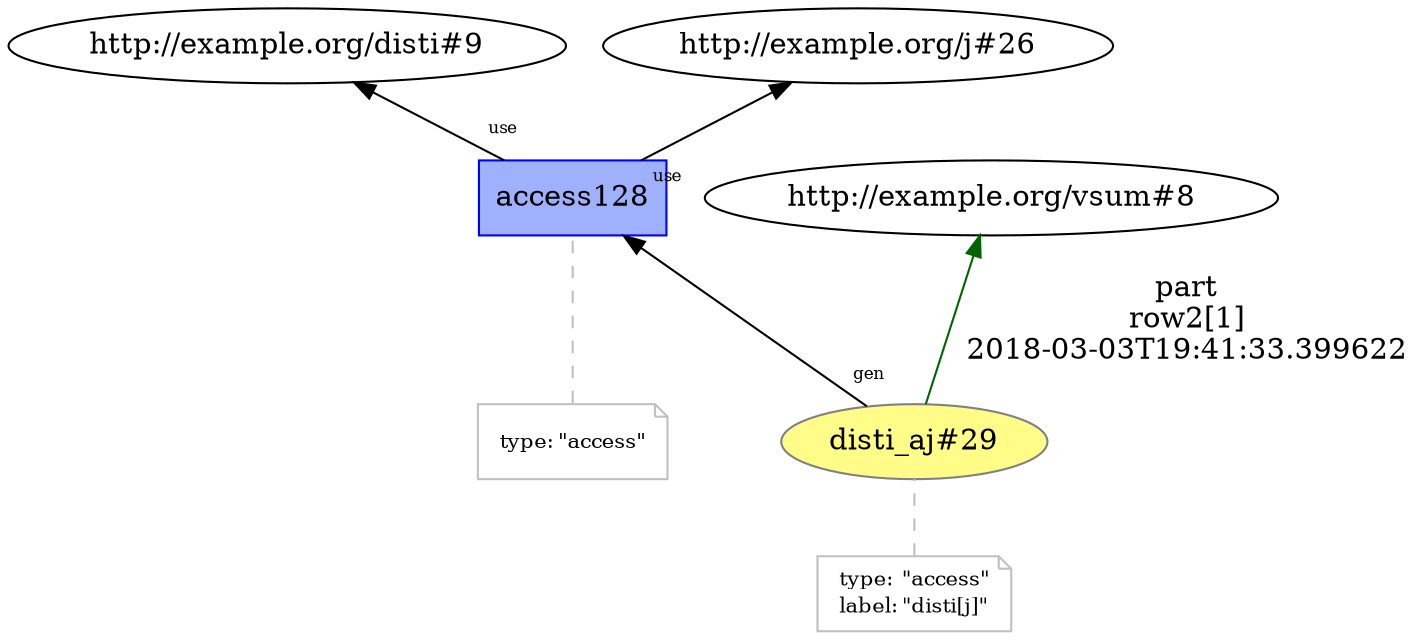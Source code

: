 digraph "PROV" { size="16,12"; rankdir="BT";
"http://example.org/disti_aj#29" [fillcolor="#FFFC87",color="#808080",style="filled",label="disti_aj#29",URL="http://example.org/disti_aj#29"]
"-attrs0" [color="gray",shape="note",fontsize="10",fontcolor="black",label=<<TABLE cellpadding="0" border="0">
	<TR>
	    <TD align="left">type:</TD>
	    <TD align="left">&quot;access&quot;</TD>
	</TR>
	<TR>
	    <TD align="left">label:</TD>
	    <TD align="left">&quot;disti[j]&quot;</TD>
	</TR>
</TABLE>>]
"-attrs0" -> "http://example.org/disti_aj#29" [color="gray",style="dashed",arrowhead="none"]
"http://example.org/disti_aj#29" -> "http://example.org/vsum#8" [labelfontsize="8",labeldistance="1.5",color="darkgreen",labelangle="60.0",rotation="20",label="part
row2[1]
2018-03-03T19:41:33.399622"]
"http://example.org/access128" [fillcolor="#9FB1FC",color="#0000FF",shape="polygon",sides="4",style="filled",label="access128",URL="http://example.org/access128"]
"-attrs1" [color="gray",shape="note",fontsize="10",fontcolor="black",label=<<TABLE cellpadding="0" border="0">
	<TR>
	    <TD align="left">type:</TD>
	    <TD align="left">&quot;access&quot;</TD>
	</TR>
</TABLE>>]
"-attrs1" -> "http://example.org/access128" [color="gray",style="dashed",arrowhead="none"]
"http://example.org/access128" -> "http://example.org/disti#9" [labelfontsize="8",labeldistance="1.5",labelangle="60.0",rotation="20",taillabel="use"]
"http://example.org/access128" -> "http://example.org/j#26" [labelfontsize="8",labeldistance="1.5",labelangle="60.0",rotation="20",taillabel="use"]
"http://example.org/disti_aj#29" -> "http://example.org/access128" [labelfontsize="8",labeldistance="1.5",labelangle="60.0",rotation="20",taillabel="gen"]
}